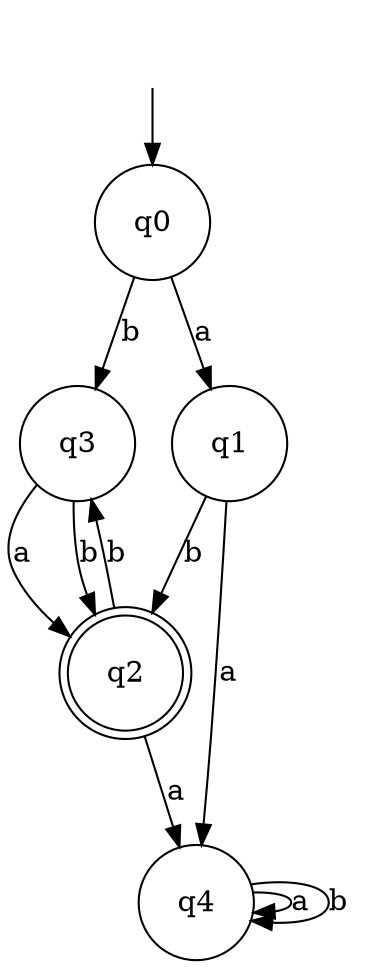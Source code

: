 digraph Automaton {

q3 [shape = circle, label=<<TABLE BORDER="0" CELLBORDER="0" CELLSPACING="0"><TR><TD>q3</TD></TR></TABLE>>];

q4 [shape = circle, label=<<TABLE BORDER="0" CELLBORDER="0" CELLSPACING="0"><TR><TD>q4</TD></TR></TABLE>>];

q2 [shape = doublecircle, label=<<TABLE BORDER="0" CELLBORDER="0" CELLSPACING="0"><TR><TD>q2</TD></TR></TABLE>>];

_nil [style = invis, label=<<TABLE BORDER="0" CELLBORDER="" CELLSPACING="0"><TR><TD>_nil</TD></TR></TABLE>>];

q0 [shape = circle, label=<<TABLE BORDER="0" CELLBORDER="0" CELLSPACING="0"><TR><TD>q0</TD></TR></TABLE>>];

q1 [shape = circle, label=<<TABLE BORDER="0" CELLBORDER="0" CELLSPACING="0"><TR><TD>q1</TD></TR></TABLE>>];

q4->q4 [label="a"];

q4->q4 [label="b"];

q3->q2 [label="a"];

q3->q2 [label="b"];

_nil -> q0 [];

q1->q2 [label="b"];

q2->q4 [label="a"];

q0->q1 [label="a"];

q2->q3 [label="b"];

q0->q3 [label="b"];

q1->q4 [label="a"];

}
